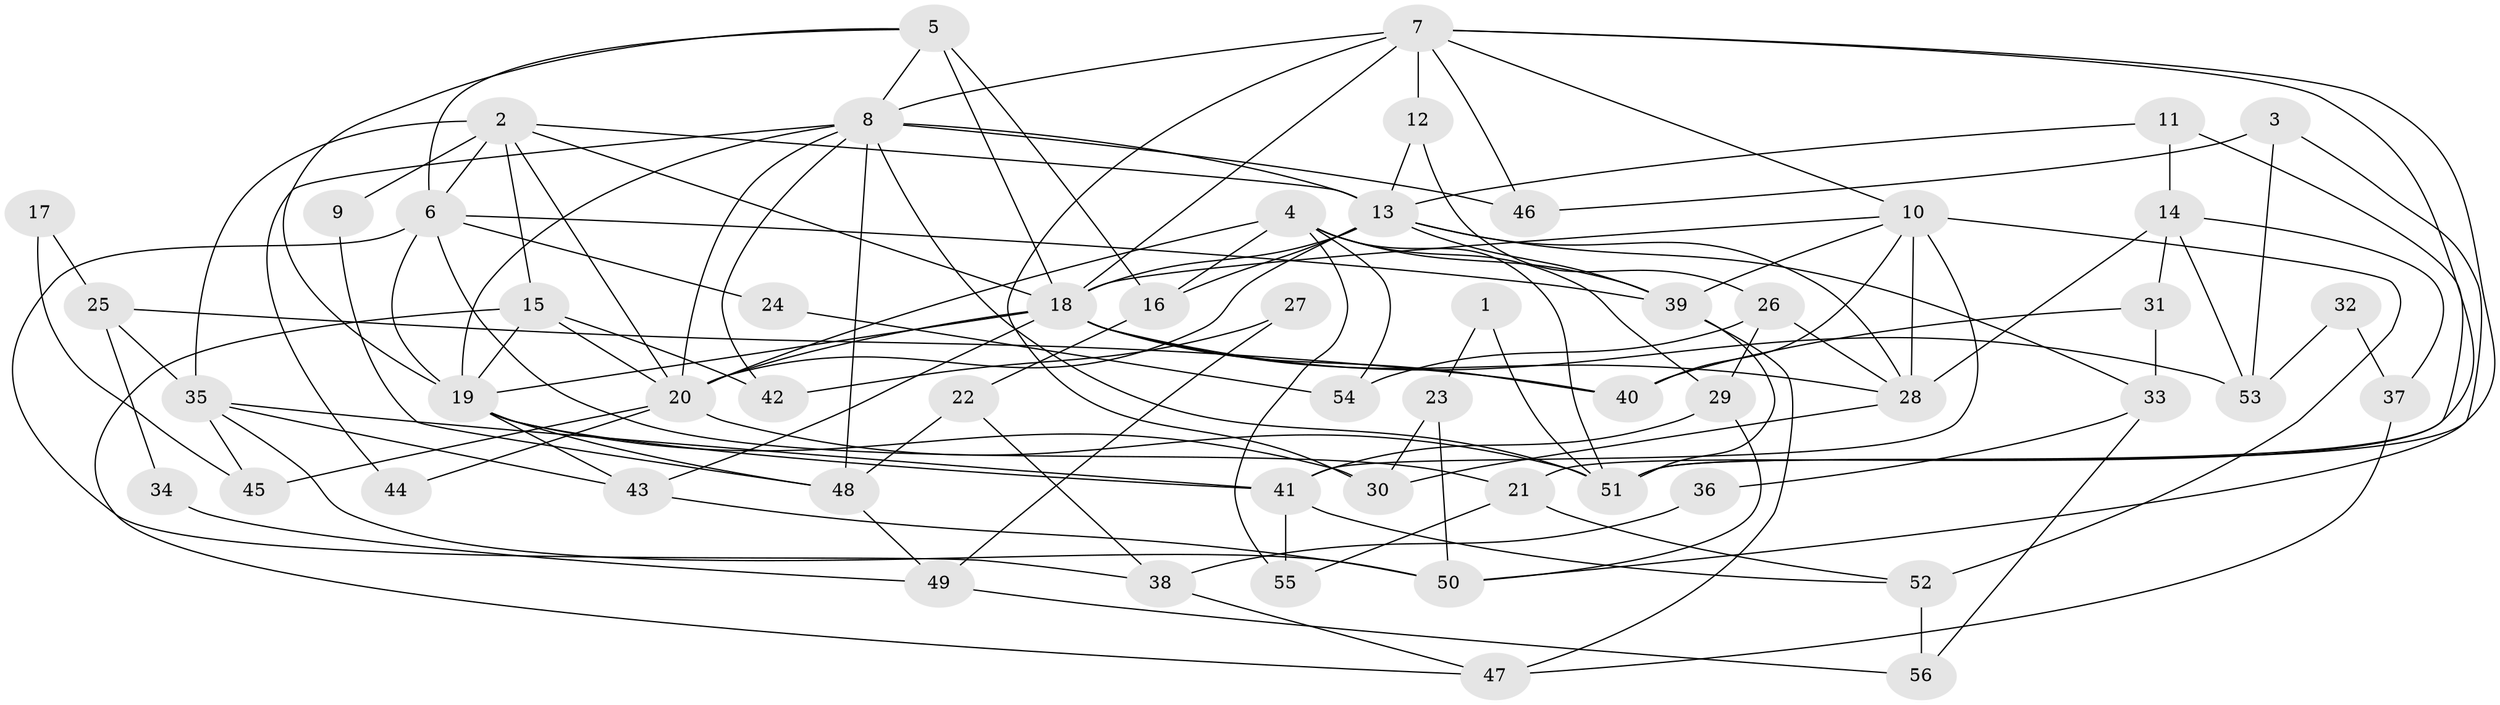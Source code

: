 // original degree distribution, {2: 0.1, 3: 0.2777777777777778, 5: 0.13333333333333333, 4: 0.34444444444444444, 6: 0.08888888888888889, 7: 0.05555555555555555}
// Generated by graph-tools (version 1.1) at 2025/51/03/04/25 22:51:20]
// undirected, 56 vertices, 127 edges
graph export_dot {
  node [color=gray90,style=filled];
  1;
  2;
  3;
  4;
  5;
  6;
  7;
  8;
  9;
  10;
  11;
  12;
  13;
  14;
  15;
  16;
  17;
  18;
  19;
  20;
  21;
  22;
  23;
  24;
  25;
  26;
  27;
  28;
  29;
  30;
  31;
  32;
  33;
  34;
  35;
  36;
  37;
  38;
  39;
  40;
  41;
  42;
  43;
  44;
  45;
  46;
  47;
  48;
  49;
  50;
  51;
  52;
  53;
  54;
  55;
  56;
  1 -- 23 [weight=1.0];
  1 -- 51 [weight=1.0];
  2 -- 6 [weight=1.0];
  2 -- 9 [weight=1.0];
  2 -- 13 [weight=1.0];
  2 -- 15 [weight=1.0];
  2 -- 18 [weight=1.0];
  2 -- 20 [weight=1.0];
  2 -- 35 [weight=1.0];
  3 -- 46 [weight=1.0];
  3 -- 50 [weight=1.0];
  3 -- 53 [weight=1.0];
  4 -- 16 [weight=1.0];
  4 -- 20 [weight=1.0];
  4 -- 29 [weight=1.0];
  4 -- 39 [weight=1.0];
  4 -- 51 [weight=1.0];
  4 -- 54 [weight=1.0];
  4 -- 55 [weight=1.0];
  5 -- 6 [weight=1.0];
  5 -- 8 [weight=1.0];
  5 -- 16 [weight=1.0];
  5 -- 18 [weight=2.0];
  5 -- 19 [weight=1.0];
  6 -- 19 [weight=1.0];
  6 -- 21 [weight=1.0];
  6 -- 24 [weight=1.0];
  6 -- 38 [weight=1.0];
  6 -- 39 [weight=1.0];
  7 -- 8 [weight=3.0];
  7 -- 10 [weight=2.0];
  7 -- 12 [weight=1.0];
  7 -- 18 [weight=1.0];
  7 -- 21 [weight=1.0];
  7 -- 30 [weight=1.0];
  7 -- 46 [weight=1.0];
  7 -- 51 [weight=1.0];
  8 -- 13 [weight=1.0];
  8 -- 19 [weight=2.0];
  8 -- 20 [weight=1.0];
  8 -- 42 [weight=1.0];
  8 -- 44 [weight=2.0];
  8 -- 46 [weight=1.0];
  8 -- 48 [weight=1.0];
  8 -- 51 [weight=1.0];
  9 -- 48 [weight=1.0];
  10 -- 18 [weight=1.0];
  10 -- 28 [weight=1.0];
  10 -- 39 [weight=1.0];
  10 -- 40 [weight=1.0];
  10 -- 41 [weight=2.0];
  10 -- 52 [weight=2.0];
  11 -- 13 [weight=1.0];
  11 -- 14 [weight=1.0];
  11 -- 51 [weight=1.0];
  12 -- 13 [weight=1.0];
  12 -- 26 [weight=1.0];
  13 -- 16 [weight=1.0];
  13 -- 18 [weight=1.0];
  13 -- 20 [weight=3.0];
  13 -- 28 [weight=1.0];
  13 -- 33 [weight=1.0];
  13 -- 39 [weight=1.0];
  14 -- 28 [weight=1.0];
  14 -- 31 [weight=1.0];
  14 -- 37 [weight=1.0];
  14 -- 53 [weight=1.0];
  15 -- 19 [weight=1.0];
  15 -- 20 [weight=1.0];
  15 -- 42 [weight=1.0];
  15 -- 47 [weight=1.0];
  16 -- 22 [weight=1.0];
  17 -- 25 [weight=1.0];
  17 -- 45 [weight=1.0];
  18 -- 19 [weight=1.0];
  18 -- 20 [weight=2.0];
  18 -- 28 [weight=1.0];
  18 -- 40 [weight=1.0];
  18 -- 43 [weight=1.0];
  18 -- 53 [weight=1.0];
  19 -- 30 [weight=1.0];
  19 -- 41 [weight=1.0];
  19 -- 43 [weight=1.0];
  19 -- 48 [weight=1.0];
  20 -- 44 [weight=1.0];
  20 -- 45 [weight=1.0];
  20 -- 51 [weight=1.0];
  21 -- 52 [weight=1.0];
  21 -- 55 [weight=1.0];
  22 -- 38 [weight=1.0];
  22 -- 48 [weight=1.0];
  23 -- 30 [weight=1.0];
  23 -- 50 [weight=1.0];
  24 -- 54 [weight=1.0];
  25 -- 34 [weight=1.0];
  25 -- 35 [weight=1.0];
  25 -- 40 [weight=1.0];
  26 -- 28 [weight=1.0];
  26 -- 29 [weight=1.0];
  26 -- 54 [weight=1.0];
  27 -- 42 [weight=1.0];
  27 -- 49 [weight=1.0];
  28 -- 30 [weight=1.0];
  29 -- 41 [weight=1.0];
  29 -- 50 [weight=1.0];
  31 -- 33 [weight=1.0];
  31 -- 40 [weight=1.0];
  32 -- 37 [weight=1.0];
  32 -- 53 [weight=1.0];
  33 -- 36 [weight=1.0];
  33 -- 56 [weight=1.0];
  34 -- 49 [weight=1.0];
  35 -- 41 [weight=1.0];
  35 -- 43 [weight=1.0];
  35 -- 45 [weight=1.0];
  35 -- 50 [weight=1.0];
  36 -- 38 [weight=1.0];
  37 -- 47 [weight=1.0];
  38 -- 47 [weight=1.0];
  39 -- 47 [weight=1.0];
  39 -- 51 [weight=1.0];
  41 -- 52 [weight=1.0];
  41 -- 55 [weight=1.0];
  43 -- 50 [weight=1.0];
  48 -- 49 [weight=1.0];
  49 -- 56 [weight=1.0];
  52 -- 56 [weight=1.0];
}
